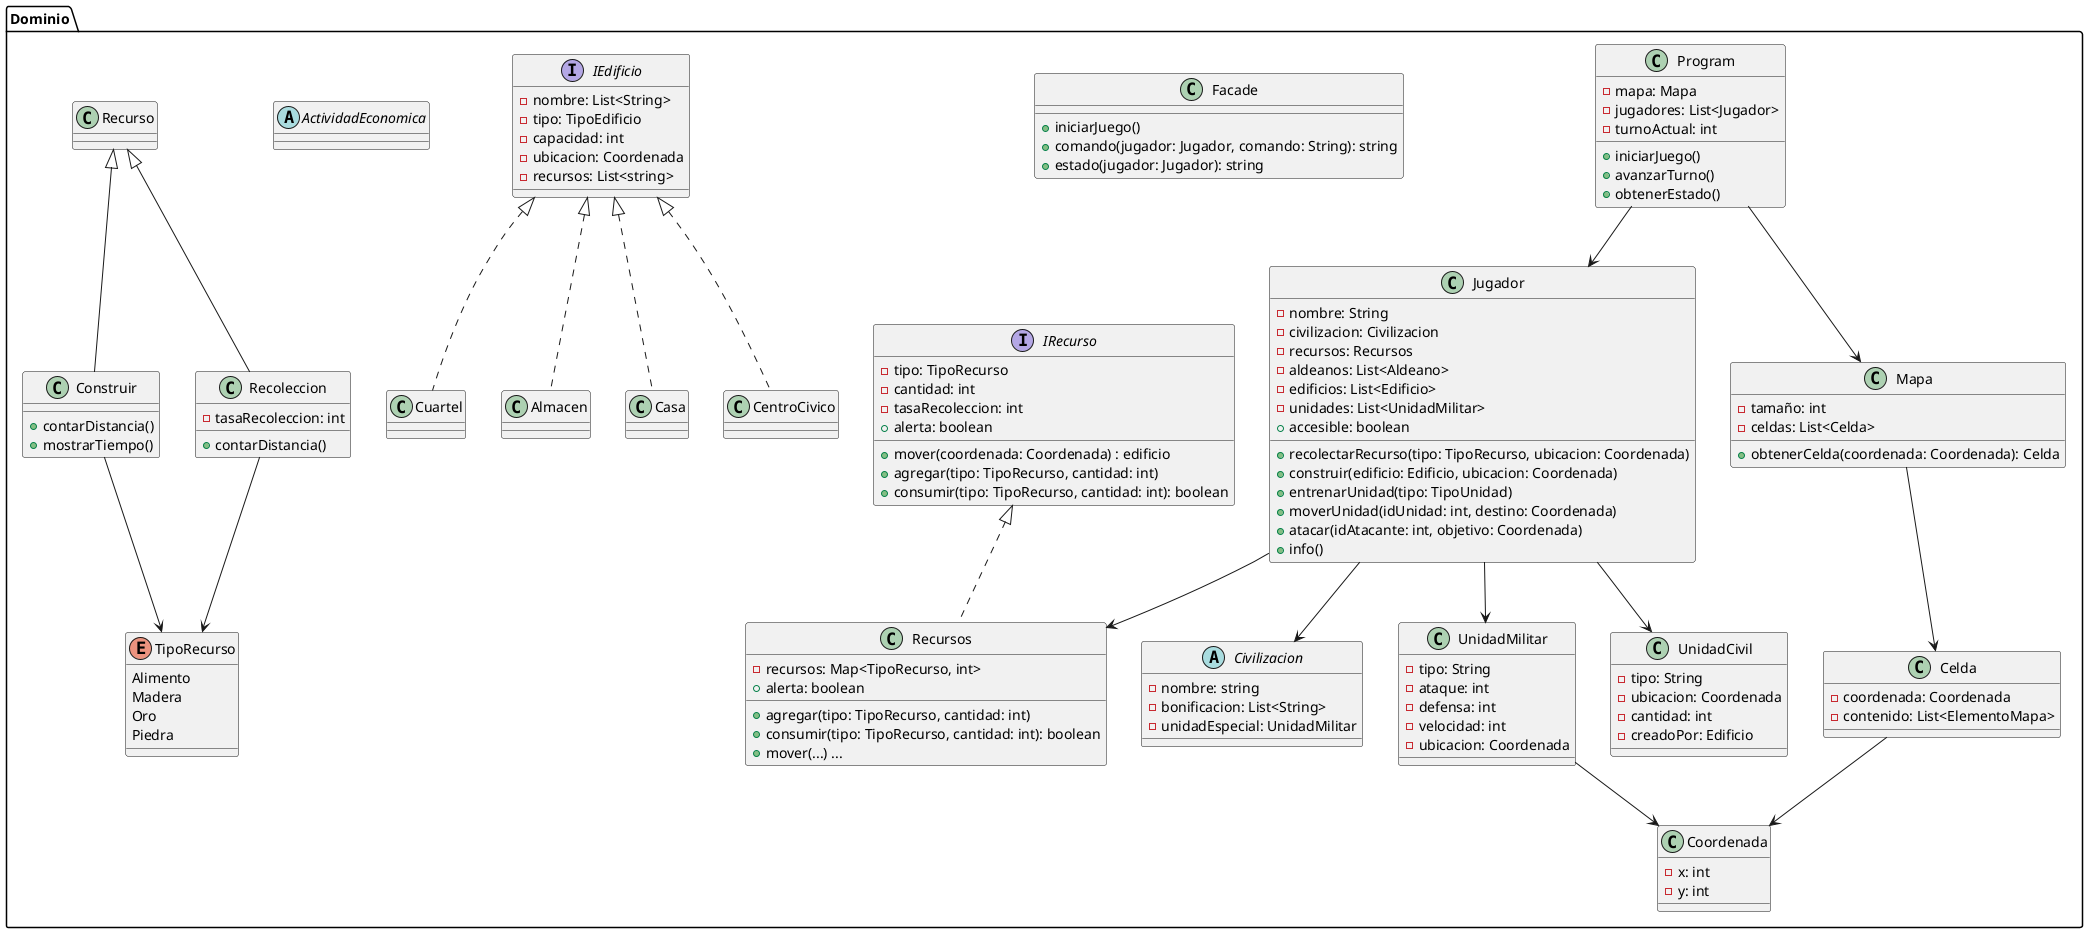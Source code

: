 @startuml PIIProyecto2025

' Paquete principal
package "Dominio" {
    
    class Program {
        - mapa: Mapa
        - jugadores: List<Jugador>
        - turnoActual: int
        + iniciarJuego()
        + avanzarTurno()
        + obtenerEstado()
    }
    
    class Facade{
    + iniciarJuego()
    + comando(jugador: Jugador, comando: String): string
    + estado(jugador: Jugador): string
    }

    class Jugador{
        - nombre: String
        - civilizacion: Civilizacion
        - recursos: Recursos
        - aldeanos: List<Aldeano>
        - edificios: List<Edificio>
        - unidades: List<UnidadMilitar>
        + recolectarRecurso(tipo: TipoRecurso, ubicacion: Coordenada)
        + construir(edificio: Edificio, ubicacion: Coordenada)
        + entrenarUnidad(tipo: TipoUnidad)
        + moverUnidad(idUnidad: int, destino: Coordenada)
        + atacar(idAtacante: int, objetivo: Coordenada)
        + accesible: boolean
        + info()
    }

    class Mapa {
        - tamaño: int
        - celdas: List<Celda>
        + obtenerCelda(coordenada: Coordenada): Celda
    }

    class Celda{
        - coordenada: Coordenada
        - contenido: List<ElementoMapa>
    }

    class Coordenada {
        - x: int
        - y: int
    }

    interface IRecurso {
        - tipo: TipoRecurso
        - cantidad: int
        - tasaRecoleccion: int
        + mover(coordenada: Coordenada) : edificio
        + agregar(tipo: TipoRecurso, cantidad: int)
        + consumir(tipo: TipoRecurso, cantidad: int): boolean
        + alerta: boolean 
        
    }

    enum TipoRecurso {
        Alimento
        Madera
        Oro 
        Piedra
    }
    
    abstract class Civilizacion{
        - nombre: string
        - bonificacion: List<String>
        - unidadEspecial: UnidadMilitar
    
    }
    
    interface IEdificio {
        - nombre: List<String>
        - tipo: TipoEdificio
        - capacidad: int
        - ubicacion: Coordenada
        - recursos: List<string>
    }
    
    class UnidadMilitar {
        - tipo: String
        - ataque: int
        - defensa: int
        - velocidad: int
        - ubicacion: Coordenada
    }
    
    class Cuartel implements IEdificio{
    
    }
    
    class Almacen implements IEdificio{
    
    }
    
    class Casa implements IEdificio{
    }
    
    class CentroCivico implements IEdificio{
    
    }

    
    class UnidadCivil {
        - tipo: String
        - ubicacion: Coordenada
        - cantidad: int
        - creadoPor: Edificio
    
    }
    
    class Recursos implements IRecurso {
        - recursos: Map<TipoRecurso, int>
        + agregar(tipo: TipoRecurso, cantidad: int)
        + consumir(tipo: TipoRecurso, cantidad: int): boolean
        + mover(...) ...
        + alerta: boolean
    }
    
    abstract ActividadEconomica{
      
    }
       
    class Construir extends Recurso{
    + contarDistancia()
    + mostrarTiempo()    
    }
    
    class Recoleccion extends Recurso{
    - tasaRecoleccion: int
    + contarDistancia()
    }
  
  Program --> Mapa
  Program --> Jugador
  Mapa --> Celda
  Jugador --> Civilizacion
  Jugador --> UnidadMilitar
  Jugador --> UnidadCivil
  Jugador --> Recursos
  Celda --> Coordenada
  UnidadMilitar --> Coordenada
  Construir --> TipoRecurso
  Recoleccion --> TipoRecurso 
}

@enduml
